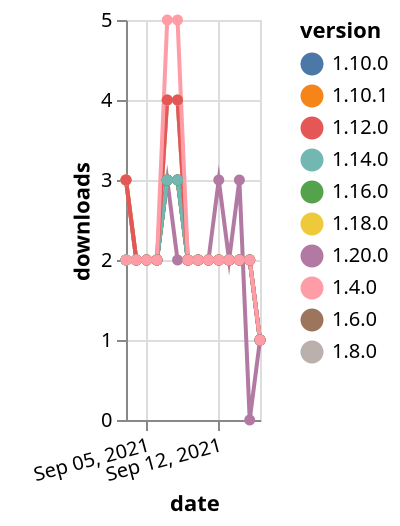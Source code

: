 {"$schema": "https://vega.github.io/schema/vega-lite/v5.json", "description": "A simple bar chart with embedded data.", "data": {"values": [{"date": "2021-09-03", "total": 2683, "delta": 2, "version": "1.6.0"}, {"date": "2021-09-04", "total": 2685, "delta": 2, "version": "1.6.0"}, {"date": "2021-09-05", "total": 2687, "delta": 2, "version": "1.6.0"}, {"date": "2021-09-06", "total": 2689, "delta": 2, "version": "1.6.0"}, {"date": "2021-09-07", "total": 2692, "delta": 3, "version": "1.6.0"}, {"date": "2021-09-08", "total": 2695, "delta": 3, "version": "1.6.0"}, {"date": "2021-09-09", "total": 2697, "delta": 2, "version": "1.6.0"}, {"date": "2021-09-10", "total": 2699, "delta": 2, "version": "1.6.0"}, {"date": "2021-09-11", "total": 2701, "delta": 2, "version": "1.6.0"}, {"date": "2021-09-12", "total": 2703, "delta": 2, "version": "1.6.0"}, {"date": "2021-09-13", "total": 2705, "delta": 2, "version": "1.6.0"}, {"date": "2021-09-14", "total": 2707, "delta": 2, "version": "1.6.0"}, {"date": "2021-09-15", "total": 2709, "delta": 2, "version": "1.6.0"}, {"date": "2021-09-16", "total": 2710, "delta": 1, "version": "1.6.0"}, {"date": "2021-09-03", "total": 1892, "delta": 3, "version": "1.10.1"}, {"date": "2021-09-04", "total": 1894, "delta": 2, "version": "1.10.1"}, {"date": "2021-09-05", "total": 1896, "delta": 2, "version": "1.10.1"}, {"date": "2021-09-06", "total": 1898, "delta": 2, "version": "1.10.1"}, {"date": "2021-09-07", "total": 1901, "delta": 3, "version": "1.10.1"}, {"date": "2021-09-08", "total": 1904, "delta": 3, "version": "1.10.1"}, {"date": "2021-09-09", "total": 1906, "delta": 2, "version": "1.10.1"}, {"date": "2021-09-10", "total": 1908, "delta": 2, "version": "1.10.1"}, {"date": "2021-09-11", "total": 1910, "delta": 2, "version": "1.10.1"}, {"date": "2021-09-12", "total": 1912, "delta": 2, "version": "1.10.1"}, {"date": "2021-09-13", "total": 1914, "delta": 2, "version": "1.10.1"}, {"date": "2021-09-14", "total": 1916, "delta": 2, "version": "1.10.1"}, {"date": "2021-09-15", "total": 1918, "delta": 2, "version": "1.10.1"}, {"date": "2021-09-16", "total": 1919, "delta": 1, "version": "1.10.1"}, {"date": "2021-09-03", "total": 726, "delta": 3, "version": "1.18.0"}, {"date": "2021-09-04", "total": 728, "delta": 2, "version": "1.18.0"}, {"date": "2021-09-05", "total": 730, "delta": 2, "version": "1.18.0"}, {"date": "2021-09-06", "total": 732, "delta": 2, "version": "1.18.0"}, {"date": "2021-09-07", "total": 736, "delta": 4, "version": "1.18.0"}, {"date": "2021-09-08", "total": 740, "delta": 4, "version": "1.18.0"}, {"date": "2021-09-09", "total": 742, "delta": 2, "version": "1.18.0"}, {"date": "2021-09-10", "total": 744, "delta": 2, "version": "1.18.0"}, {"date": "2021-09-11", "total": 746, "delta": 2, "version": "1.18.0"}, {"date": "2021-09-12", "total": 748, "delta": 2, "version": "1.18.0"}, {"date": "2021-09-13", "total": 750, "delta": 2, "version": "1.18.0"}, {"date": "2021-09-14", "total": 752, "delta": 2, "version": "1.18.0"}, {"date": "2021-09-15", "total": 754, "delta": 2, "version": "1.18.0"}, {"date": "2021-09-16", "total": 755, "delta": 1, "version": "1.18.0"}, {"date": "2021-09-03", "total": 2587, "delta": 2, "version": "1.8.0"}, {"date": "2021-09-04", "total": 2589, "delta": 2, "version": "1.8.0"}, {"date": "2021-09-05", "total": 2591, "delta": 2, "version": "1.8.0"}, {"date": "2021-09-06", "total": 2593, "delta": 2, "version": "1.8.0"}, {"date": "2021-09-07", "total": 2597, "delta": 4, "version": "1.8.0"}, {"date": "2021-09-08", "total": 2601, "delta": 4, "version": "1.8.0"}, {"date": "2021-09-09", "total": 2603, "delta": 2, "version": "1.8.0"}, {"date": "2021-09-10", "total": 2605, "delta": 2, "version": "1.8.0"}, {"date": "2021-09-11", "total": 2607, "delta": 2, "version": "1.8.0"}, {"date": "2021-09-12", "total": 2609, "delta": 2, "version": "1.8.0"}, {"date": "2021-09-13", "total": 2611, "delta": 2, "version": "1.8.0"}, {"date": "2021-09-14", "total": 2613, "delta": 2, "version": "1.8.0"}, {"date": "2021-09-15", "total": 2615, "delta": 2, "version": "1.8.0"}, {"date": "2021-09-16", "total": 2616, "delta": 1, "version": "1.8.0"}, {"date": "2021-09-03", "total": 2060, "delta": 2, "version": "1.10.0"}, {"date": "2021-09-04", "total": 2062, "delta": 2, "version": "1.10.0"}, {"date": "2021-09-05", "total": 2064, "delta": 2, "version": "1.10.0"}, {"date": "2021-09-06", "total": 2066, "delta": 2, "version": "1.10.0"}, {"date": "2021-09-07", "total": 2069, "delta": 3, "version": "1.10.0"}, {"date": "2021-09-08", "total": 2072, "delta": 3, "version": "1.10.0"}, {"date": "2021-09-09", "total": 2074, "delta": 2, "version": "1.10.0"}, {"date": "2021-09-10", "total": 2076, "delta": 2, "version": "1.10.0"}, {"date": "2021-09-11", "total": 2078, "delta": 2, "version": "1.10.0"}, {"date": "2021-09-12", "total": 2080, "delta": 2, "version": "1.10.0"}, {"date": "2021-09-13", "total": 2082, "delta": 2, "version": "1.10.0"}, {"date": "2021-09-14", "total": 2084, "delta": 2, "version": "1.10.0"}, {"date": "2021-09-15", "total": 2086, "delta": 2, "version": "1.10.0"}, {"date": "2021-09-16", "total": 2087, "delta": 1, "version": "1.10.0"}, {"date": "2021-09-03", "total": 238, "delta": 3, "version": "1.20.0"}, {"date": "2021-09-04", "total": 240, "delta": 2, "version": "1.20.0"}, {"date": "2021-09-05", "total": 242, "delta": 2, "version": "1.20.0"}, {"date": "2021-09-06", "total": 244, "delta": 2, "version": "1.20.0"}, {"date": "2021-09-07", "total": 247, "delta": 3, "version": "1.20.0"}, {"date": "2021-09-08", "total": 249, "delta": 2, "version": "1.20.0"}, {"date": "2021-09-09", "total": 251, "delta": 2, "version": "1.20.0"}, {"date": "2021-09-10", "total": 253, "delta": 2, "version": "1.20.0"}, {"date": "2021-09-11", "total": 255, "delta": 2, "version": "1.20.0"}, {"date": "2021-09-12", "total": 258, "delta": 3, "version": "1.20.0"}, {"date": "2021-09-13", "total": 260, "delta": 2, "version": "1.20.0"}, {"date": "2021-09-14", "total": 263, "delta": 3, "version": "1.20.0"}, {"date": "2021-09-15", "total": 263, "delta": 0, "version": "1.20.0"}, {"date": "2021-09-16", "total": 264, "delta": 1, "version": "1.20.0"}, {"date": "2021-09-03", "total": 1015, "delta": 2, "version": "1.16.0"}, {"date": "2021-09-04", "total": 1017, "delta": 2, "version": "1.16.0"}, {"date": "2021-09-05", "total": 1019, "delta": 2, "version": "1.16.0"}, {"date": "2021-09-06", "total": 1021, "delta": 2, "version": "1.16.0"}, {"date": "2021-09-07", "total": 1024, "delta": 3, "version": "1.16.0"}, {"date": "2021-09-08", "total": 1027, "delta": 3, "version": "1.16.0"}, {"date": "2021-09-09", "total": 1029, "delta": 2, "version": "1.16.0"}, {"date": "2021-09-10", "total": 1031, "delta": 2, "version": "1.16.0"}, {"date": "2021-09-11", "total": 1033, "delta": 2, "version": "1.16.0"}, {"date": "2021-09-12", "total": 1035, "delta": 2, "version": "1.16.0"}, {"date": "2021-09-13", "total": 1037, "delta": 2, "version": "1.16.0"}, {"date": "2021-09-14", "total": 1039, "delta": 2, "version": "1.16.0"}, {"date": "2021-09-15", "total": 1041, "delta": 2, "version": "1.16.0"}, {"date": "2021-09-16", "total": 1042, "delta": 1, "version": "1.16.0"}, {"date": "2021-09-03", "total": 1478, "delta": 2, "version": "1.14.0"}, {"date": "2021-09-04", "total": 1480, "delta": 2, "version": "1.14.0"}, {"date": "2021-09-05", "total": 1482, "delta": 2, "version": "1.14.0"}, {"date": "2021-09-06", "total": 1484, "delta": 2, "version": "1.14.0"}, {"date": "2021-09-07", "total": 1487, "delta": 3, "version": "1.14.0"}, {"date": "2021-09-08", "total": 1490, "delta": 3, "version": "1.14.0"}, {"date": "2021-09-09", "total": 1492, "delta": 2, "version": "1.14.0"}, {"date": "2021-09-10", "total": 1494, "delta": 2, "version": "1.14.0"}, {"date": "2021-09-11", "total": 1496, "delta": 2, "version": "1.14.0"}, {"date": "2021-09-12", "total": 1498, "delta": 2, "version": "1.14.0"}, {"date": "2021-09-13", "total": 1500, "delta": 2, "version": "1.14.0"}, {"date": "2021-09-14", "total": 1502, "delta": 2, "version": "1.14.0"}, {"date": "2021-09-15", "total": 1504, "delta": 2, "version": "1.14.0"}, {"date": "2021-09-16", "total": 1505, "delta": 1, "version": "1.14.0"}, {"date": "2021-09-03", "total": 1997, "delta": 3, "version": "1.12.0"}, {"date": "2021-09-04", "total": 1999, "delta": 2, "version": "1.12.0"}, {"date": "2021-09-05", "total": 2001, "delta": 2, "version": "1.12.0"}, {"date": "2021-09-06", "total": 2003, "delta": 2, "version": "1.12.0"}, {"date": "2021-09-07", "total": 2007, "delta": 4, "version": "1.12.0"}, {"date": "2021-09-08", "total": 2011, "delta": 4, "version": "1.12.0"}, {"date": "2021-09-09", "total": 2013, "delta": 2, "version": "1.12.0"}, {"date": "2021-09-10", "total": 2015, "delta": 2, "version": "1.12.0"}, {"date": "2021-09-11", "total": 2017, "delta": 2, "version": "1.12.0"}, {"date": "2021-09-12", "total": 2019, "delta": 2, "version": "1.12.0"}, {"date": "2021-09-13", "total": 2021, "delta": 2, "version": "1.12.0"}, {"date": "2021-09-14", "total": 2023, "delta": 2, "version": "1.12.0"}, {"date": "2021-09-15", "total": 2025, "delta": 2, "version": "1.12.0"}, {"date": "2021-09-16", "total": 2026, "delta": 1, "version": "1.12.0"}, {"date": "2021-09-03", "total": 3834, "delta": 2, "version": "1.4.0"}, {"date": "2021-09-04", "total": 3836, "delta": 2, "version": "1.4.0"}, {"date": "2021-09-05", "total": 3838, "delta": 2, "version": "1.4.0"}, {"date": "2021-09-06", "total": 3840, "delta": 2, "version": "1.4.0"}, {"date": "2021-09-07", "total": 3845, "delta": 5, "version": "1.4.0"}, {"date": "2021-09-08", "total": 3850, "delta": 5, "version": "1.4.0"}, {"date": "2021-09-09", "total": 3852, "delta": 2, "version": "1.4.0"}, {"date": "2021-09-10", "total": 3854, "delta": 2, "version": "1.4.0"}, {"date": "2021-09-11", "total": 3856, "delta": 2, "version": "1.4.0"}, {"date": "2021-09-12", "total": 3858, "delta": 2, "version": "1.4.0"}, {"date": "2021-09-13", "total": 3860, "delta": 2, "version": "1.4.0"}, {"date": "2021-09-14", "total": 3862, "delta": 2, "version": "1.4.0"}, {"date": "2021-09-15", "total": 3864, "delta": 2, "version": "1.4.0"}, {"date": "2021-09-16", "total": 3865, "delta": 1, "version": "1.4.0"}]}, "width": "container", "mark": {"type": "line", "point": {"filled": true}}, "encoding": {"x": {"field": "date", "type": "temporal", "timeUnit": "yearmonthdate", "title": "date", "axis": {"labelAngle": -15}}, "y": {"field": "delta", "type": "quantitative", "title": "downloads"}, "color": {"field": "version", "type": "nominal"}, "tooltip": {"field": "delta"}}}
